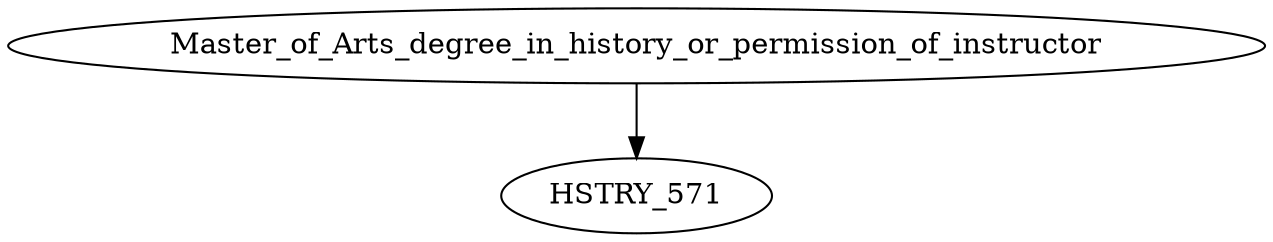 digraph G {
    edge [color=black];
    Master_of_Arts_degree_in_history_or_permission_of_instructor -> HSTRY_571;
}
